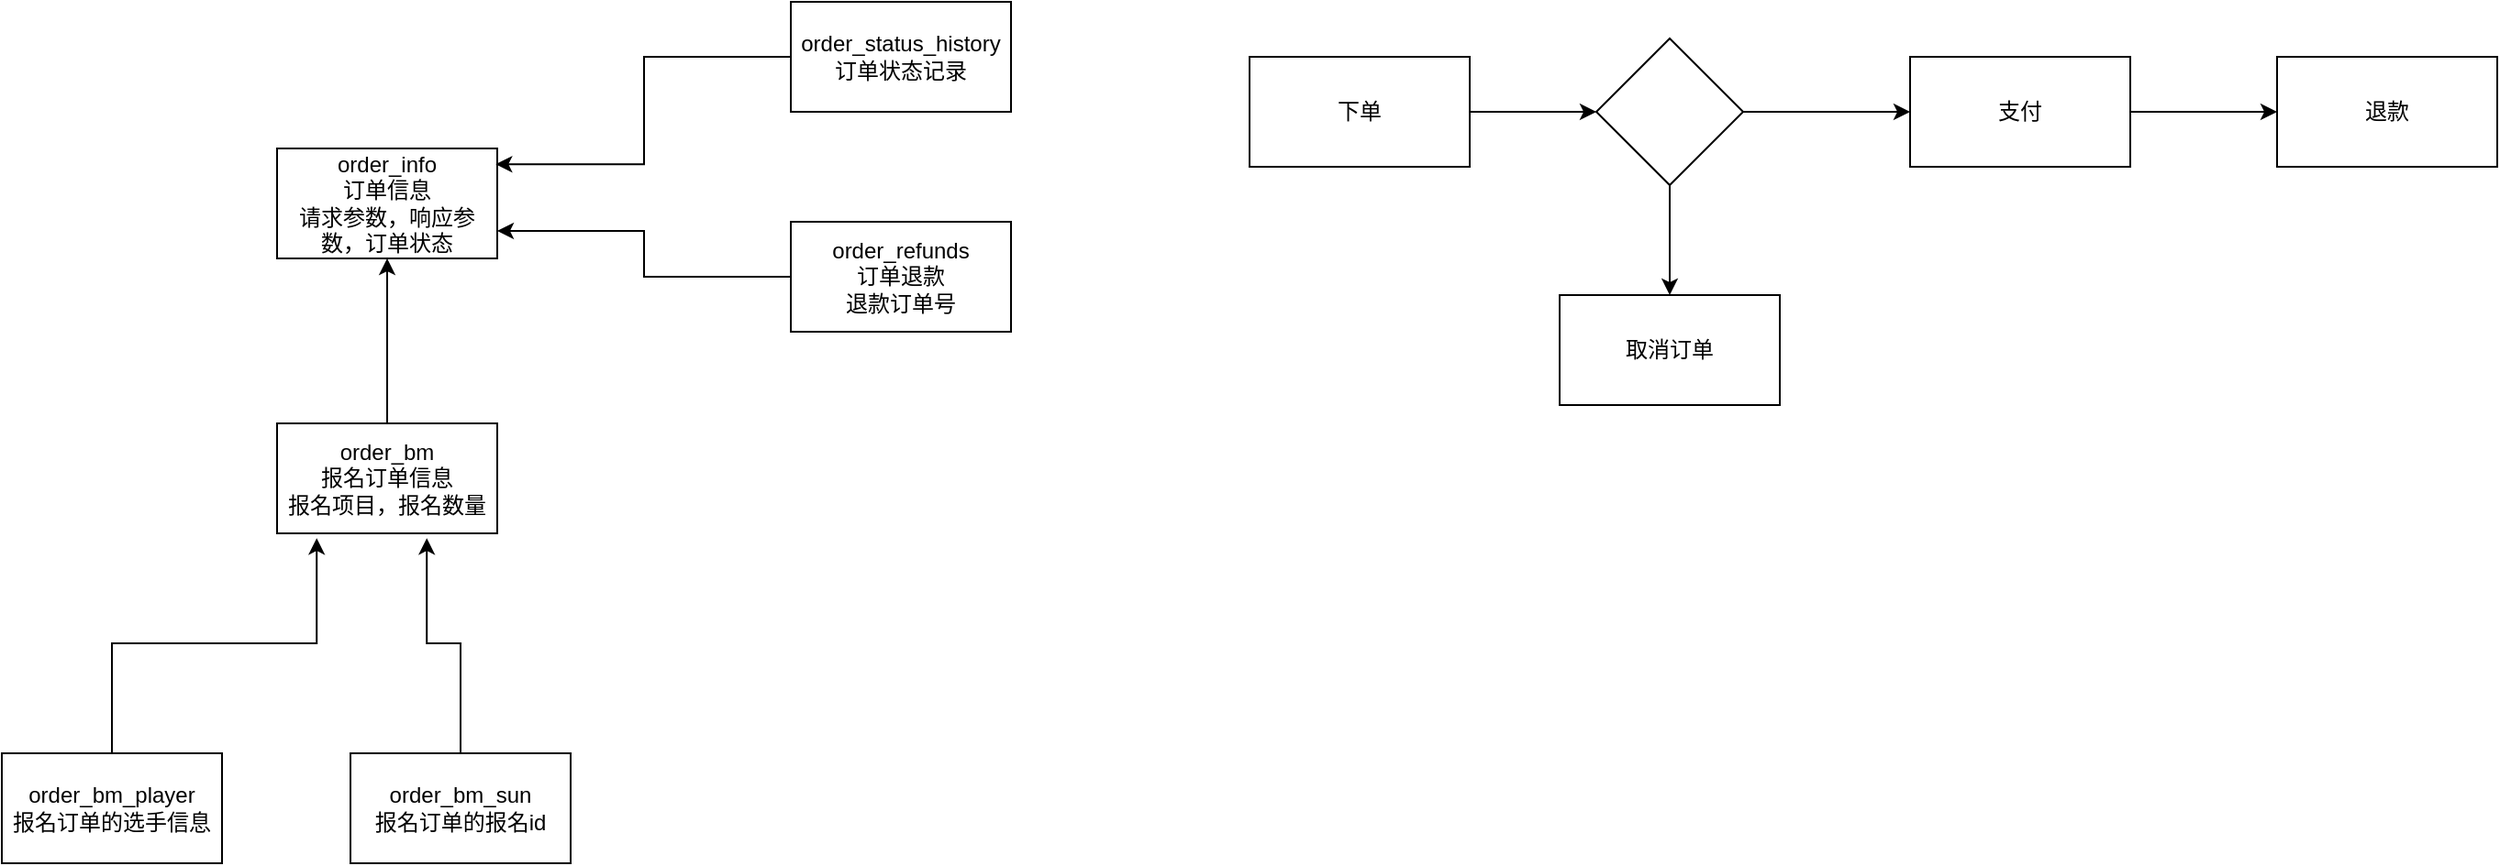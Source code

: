 <mxfile version="24.7.12">
  <diagram name="Page-1" id="e7e014a7-5840-1c2e-5031-d8a46d1fe8dd">
    <mxGraphModel dx="1075" dy="464" grid="1" gridSize="10" guides="1" tooltips="1" connect="1" arrows="1" fold="1" page="1" pageScale="1" pageWidth="1169" pageHeight="826" background="none" math="0" shadow="0">
      <root>
        <mxCell id="0" />
        <mxCell id="1" parent="0" />
        <mxCell id="B49VRW1zQODccWnAjuR_-41" value="&lt;div&gt;order_info&lt;/div&gt;&lt;div&gt;订单信息&lt;/div&gt;&lt;div&gt;请求参数，响应参数，订单状态&lt;/div&gt;" style="rounded=0;whiteSpace=wrap;html=1;" vertex="1" parent="1">
          <mxGeometry x="450" y="330" width="120" height="60" as="geometry" />
        </mxCell>
        <mxCell id="B49VRW1zQODccWnAjuR_-44" style="edgeStyle=orthogonalEdgeStyle;rounded=0;orthogonalLoop=1;jettySize=auto;html=1;exitX=0.5;exitY=0;exitDx=0;exitDy=0;entryX=0.5;entryY=1;entryDx=0;entryDy=0;" edge="1" parent="1" source="B49VRW1zQODccWnAjuR_-43" target="B49VRW1zQODccWnAjuR_-41">
          <mxGeometry relative="1" as="geometry" />
        </mxCell>
        <mxCell id="B49VRW1zQODccWnAjuR_-43" value="&lt;div&gt;order_bm&lt;/div&gt;报名订单信息&lt;div&gt;报名项目，报名数量&lt;/div&gt;" style="rounded=0;whiteSpace=wrap;html=1;" vertex="1" parent="1">
          <mxGeometry x="450" y="480" width="120" height="60" as="geometry" />
        </mxCell>
        <mxCell id="B49VRW1zQODccWnAjuR_-46" style="edgeStyle=orthogonalEdgeStyle;rounded=0;orthogonalLoop=1;jettySize=auto;html=1;exitX=0.5;exitY=0;exitDx=0;exitDy=0;entryX=0.18;entryY=1.043;entryDx=0;entryDy=0;entryPerimeter=0;" edge="1" parent="1" source="B49VRW1zQODccWnAjuR_-45" target="B49VRW1zQODccWnAjuR_-43">
          <mxGeometry relative="1" as="geometry" />
        </mxCell>
        <mxCell id="B49VRW1zQODccWnAjuR_-45" value="order_bm_player&lt;div&gt;报名订单的选手信息&lt;/div&gt;" style="rounded=0;whiteSpace=wrap;html=1;" vertex="1" parent="1">
          <mxGeometry x="300" y="660" width="120" height="60" as="geometry" />
        </mxCell>
        <mxCell id="B49VRW1zQODccWnAjuR_-47" value="order_status_history&lt;div&gt;订单状态记录&lt;/div&gt;" style="rounded=0;whiteSpace=wrap;html=1;" vertex="1" parent="1">
          <mxGeometry x="730" y="250" width="120" height="60" as="geometry" />
        </mxCell>
        <mxCell id="B49VRW1zQODccWnAjuR_-48" style="edgeStyle=orthogonalEdgeStyle;rounded=0;orthogonalLoop=1;jettySize=auto;html=1;exitX=0;exitY=0.5;exitDx=0;exitDy=0;entryX=0.993;entryY=0.143;entryDx=0;entryDy=0;entryPerimeter=0;" edge="1" parent="1" source="B49VRW1zQODccWnAjuR_-47" target="B49VRW1zQODccWnAjuR_-41">
          <mxGeometry relative="1" as="geometry" />
        </mxCell>
        <mxCell id="B49VRW1zQODccWnAjuR_-49" value="order_bm_sun&lt;div&gt;报名订单的报名id&lt;/div&gt;" style="rounded=0;whiteSpace=wrap;html=1;" vertex="1" parent="1">
          <mxGeometry x="490" y="660" width="120" height="60" as="geometry" />
        </mxCell>
        <mxCell id="B49VRW1zQODccWnAjuR_-50" style="edgeStyle=orthogonalEdgeStyle;rounded=0;orthogonalLoop=1;jettySize=auto;html=1;exitX=0.5;exitY=0;exitDx=0;exitDy=0;entryX=0.68;entryY=1.043;entryDx=0;entryDy=0;entryPerimeter=0;" edge="1" parent="1" source="B49VRW1zQODccWnAjuR_-49" target="B49VRW1zQODccWnAjuR_-43">
          <mxGeometry relative="1" as="geometry" />
        </mxCell>
        <mxCell id="B49VRW1zQODccWnAjuR_-52" style="edgeStyle=orthogonalEdgeStyle;rounded=0;orthogonalLoop=1;jettySize=auto;html=1;exitX=0;exitY=0.5;exitDx=0;exitDy=0;entryX=1;entryY=0.75;entryDx=0;entryDy=0;" edge="1" parent="1" source="B49VRW1zQODccWnAjuR_-51" target="B49VRW1zQODccWnAjuR_-41">
          <mxGeometry relative="1" as="geometry" />
        </mxCell>
        <mxCell id="B49VRW1zQODccWnAjuR_-51" value="order_refunds&lt;div&gt;订单退款&lt;/div&gt;&lt;div&gt;退款订单号&lt;/div&gt;" style="rounded=0;whiteSpace=wrap;html=1;" vertex="1" parent="1">
          <mxGeometry x="730" y="370" width="120" height="60" as="geometry" />
        </mxCell>
        <mxCell id="B49VRW1zQODccWnAjuR_-59" style="edgeStyle=orthogonalEdgeStyle;rounded=0;orthogonalLoop=1;jettySize=auto;html=1;exitX=1;exitY=0.5;exitDx=0;exitDy=0;entryX=0;entryY=0.5;entryDx=0;entryDy=0;" edge="1" parent="1" source="B49VRW1zQODccWnAjuR_-53" target="B49VRW1zQODccWnAjuR_-55">
          <mxGeometry relative="1" as="geometry" />
        </mxCell>
        <mxCell id="B49VRW1zQODccWnAjuR_-53" value="下单" style="rounded=0;whiteSpace=wrap;html=1;" vertex="1" parent="1">
          <mxGeometry x="980" y="280" width="120" height="60" as="geometry" />
        </mxCell>
        <mxCell id="B49VRW1zQODccWnAjuR_-61" style="edgeStyle=orthogonalEdgeStyle;rounded=0;orthogonalLoop=1;jettySize=auto;html=1;exitX=1;exitY=0.5;exitDx=0;exitDy=0;" edge="1" parent="1" source="B49VRW1zQODccWnAjuR_-54" target="B49VRW1zQODccWnAjuR_-60">
          <mxGeometry relative="1" as="geometry" />
        </mxCell>
        <mxCell id="B49VRW1zQODccWnAjuR_-54" value="支付" style="rounded=0;whiteSpace=wrap;html=1;" vertex="1" parent="1">
          <mxGeometry x="1340" y="280" width="120" height="60" as="geometry" />
        </mxCell>
        <mxCell id="B49VRW1zQODccWnAjuR_-57" style="edgeStyle=orthogonalEdgeStyle;rounded=0;orthogonalLoop=1;jettySize=auto;html=1;exitX=1;exitY=0.5;exitDx=0;exitDy=0;entryX=0;entryY=0.5;entryDx=0;entryDy=0;" edge="1" parent="1" source="B49VRW1zQODccWnAjuR_-55" target="B49VRW1zQODccWnAjuR_-54">
          <mxGeometry relative="1" as="geometry" />
        </mxCell>
        <mxCell id="B49VRW1zQODccWnAjuR_-58" style="edgeStyle=orthogonalEdgeStyle;rounded=0;orthogonalLoop=1;jettySize=auto;html=1;exitX=0.5;exitY=1;exitDx=0;exitDy=0;entryX=0.5;entryY=0;entryDx=0;entryDy=0;" edge="1" parent="1" source="B49VRW1zQODccWnAjuR_-55" target="B49VRW1zQODccWnAjuR_-56">
          <mxGeometry relative="1" as="geometry" />
        </mxCell>
        <mxCell id="B49VRW1zQODccWnAjuR_-55" value="" style="rhombus;whiteSpace=wrap;html=1;" vertex="1" parent="1">
          <mxGeometry x="1169" y="270" width="80" height="80" as="geometry" />
        </mxCell>
        <mxCell id="B49VRW1zQODccWnAjuR_-56" value="取消订单" style="rounded=0;whiteSpace=wrap;html=1;" vertex="1" parent="1">
          <mxGeometry x="1149" y="410" width="120" height="60" as="geometry" />
        </mxCell>
        <mxCell id="B49VRW1zQODccWnAjuR_-60" value="退款" style="rounded=0;whiteSpace=wrap;html=1;" vertex="1" parent="1">
          <mxGeometry x="1540" y="280" width="120" height="60" as="geometry" />
        </mxCell>
      </root>
    </mxGraphModel>
  </diagram>
</mxfile>
